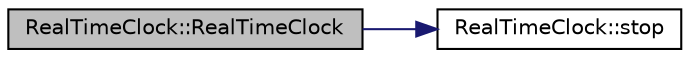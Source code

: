 digraph G
{
  edge [fontname="Helvetica",fontsize="10",labelfontname="Helvetica",labelfontsize="10"];
  node [fontname="Helvetica",fontsize="10",shape=record];
  rankdir=LR;
  Node1 [label="RealTimeClock::RealTimeClock",height=0.2,width=0.4,color="black", fillcolor="grey75", style="filled" fontcolor="black"];
  Node1 -> Node2 [color="midnightblue",fontsize="10",style="solid",fontname="Helvetica"];
  Node2 [label="RealTimeClock::stop",height=0.2,width=0.4,color="black", fillcolor="white", style="filled",URL="$class_real_time_clock.html#a116ebd0f42df71ef71d217527194d867"];
}
